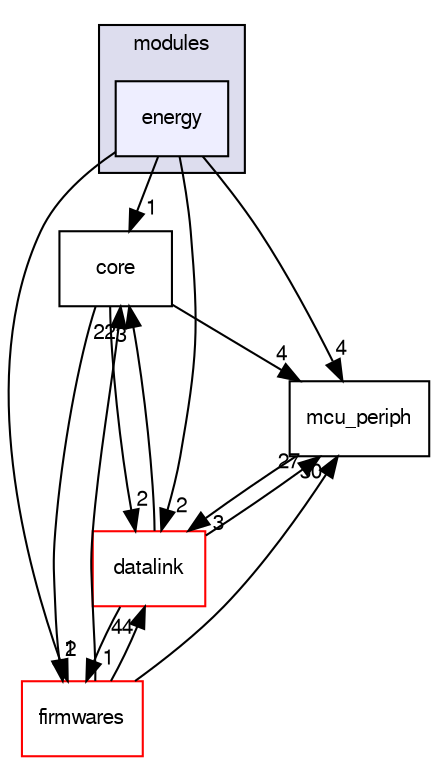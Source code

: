 digraph "sw/airborne/modules/energy" {
  compound=true
  node [ fontsize="10", fontname="FreeSans"];
  edge [ labelfontsize="10", labelfontname="FreeSans"];
  subgraph clusterdir_c2abcdd6ccb39c3582929c0e3f5651c2 {
    graph [ bgcolor="#ddddee", pencolor="black", label="modules" fontname="FreeSans", fontsize="10", URL="dir_c2abcdd6ccb39c3582929c0e3f5651c2.html"]
  dir_f40bc035e2479aed27dd3b0d2c095b9e [shape=box, label="energy", style="filled", fillcolor="#eeeeff", pencolor="black", URL="dir_f40bc035e2479aed27dd3b0d2c095b9e.html"];
  }
  dir_0e703de7e76e38c62de795c957434487 [shape=box label="core" URL="dir_0e703de7e76e38c62de795c957434487.html"];
  dir_1ca43f6a116d741d80fb1d0555a2b198 [shape=box label="mcu_periph" URL="dir_1ca43f6a116d741d80fb1d0555a2b198.html"];
  dir_e7d2494544042a787a6ee70a779a5e07 [shape=box label="firmwares" fillcolor="white" style="filled" color="red" URL="dir_e7d2494544042a787a6ee70a779a5e07.html"];
  dir_164c7aa663179b26059278e7f36078da [shape=box label="datalink" fillcolor="white" style="filled" color="red" URL="dir_164c7aa663179b26059278e7f36078da.html"];
  dir_0e703de7e76e38c62de795c957434487->dir_1ca43f6a116d741d80fb1d0555a2b198 [headlabel="4", labeldistance=1.5 headhref="dir_000128_000107.html"];
  dir_0e703de7e76e38c62de795c957434487->dir_e7d2494544042a787a6ee70a779a5e07 [headlabel="2", labeldistance=1.5 headhref="dir_000128_000092.html"];
  dir_0e703de7e76e38c62de795c957434487->dir_164c7aa663179b26059278e7f36078da [headlabel="2", labeldistance=1.5 headhref="dir_000128_000034.html"];
  dir_1ca43f6a116d741d80fb1d0555a2b198->dir_164c7aa663179b26059278e7f36078da [headlabel="3", labeldistance=1.5 headhref="dir_000107_000034.html"];
  dir_e7d2494544042a787a6ee70a779a5e07->dir_0e703de7e76e38c62de795c957434487 [headlabel="22", labeldistance=1.5 headhref="dir_000092_000128.html"];
  dir_e7d2494544042a787a6ee70a779a5e07->dir_1ca43f6a116d741d80fb1d0555a2b198 [headlabel="30", labeldistance=1.5 headhref="dir_000092_000107.html"];
  dir_e7d2494544042a787a6ee70a779a5e07->dir_164c7aa663179b26059278e7f36078da [headlabel="44", labeldistance=1.5 headhref="dir_000092_000034.html"];
  dir_164c7aa663179b26059278e7f36078da->dir_0e703de7e76e38c62de795c957434487 [headlabel="3", labeldistance=1.5 headhref="dir_000034_000128.html"];
  dir_164c7aa663179b26059278e7f36078da->dir_1ca43f6a116d741d80fb1d0555a2b198 [headlabel="27", labeldistance=1.5 headhref="dir_000034_000107.html"];
  dir_164c7aa663179b26059278e7f36078da->dir_e7d2494544042a787a6ee70a779a5e07 [headlabel="1", labeldistance=1.5 headhref="dir_000034_000092.html"];
  dir_f40bc035e2479aed27dd3b0d2c095b9e->dir_0e703de7e76e38c62de795c957434487 [headlabel="1", labeldistance=1.5 headhref="dir_000145_000128.html"];
  dir_f40bc035e2479aed27dd3b0d2c095b9e->dir_1ca43f6a116d741d80fb1d0555a2b198 [headlabel="4", labeldistance=1.5 headhref="dir_000145_000107.html"];
  dir_f40bc035e2479aed27dd3b0d2c095b9e->dir_e7d2494544042a787a6ee70a779a5e07 [headlabel="1", labeldistance=1.5 headhref="dir_000145_000092.html"];
  dir_f40bc035e2479aed27dd3b0d2c095b9e->dir_164c7aa663179b26059278e7f36078da [headlabel="2", labeldistance=1.5 headhref="dir_000145_000034.html"];
}

